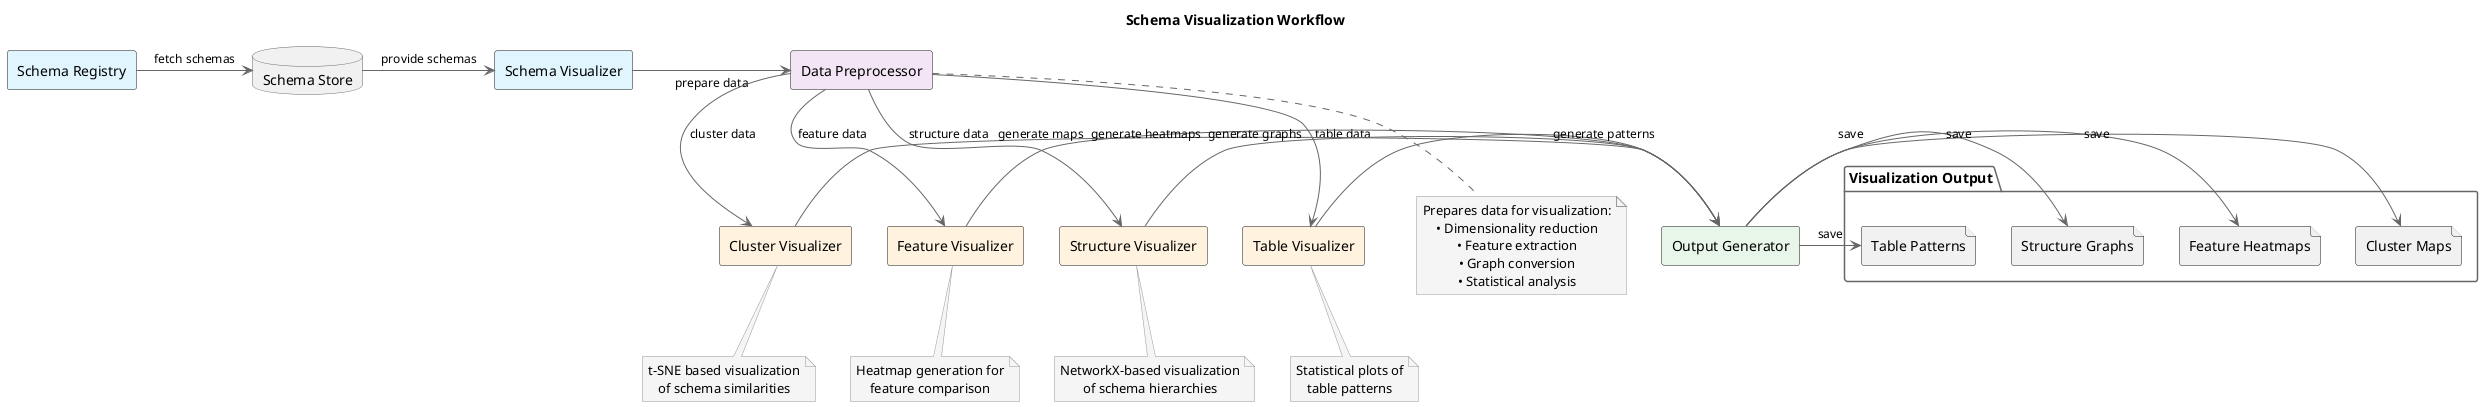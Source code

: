 @startuml SchemaVisualizer_Flow

!include <archimate/Archimate>

' Title
title Schema Visualization Workflow

skinparam {
    ComponentStyle uml2
    ArrowColor #666666
    ComponentBorderColor #666666
    DatabaseBorderColor #666666
    FolderBorderColor #666666
    NoteBackgroundColor #f5f5f5
    NoteBorderColor #999999
}

' Layout hints
together {
    ' Input components
    rectangle "Schema Registry" as Registry #e1f5fe
    database "Schema Store" as Store
    rectangle "Schema Visualizer" as Visualizer #e1f5fe
}

together {
    ' Processing components
    rectangle "Data Preprocessor" as Preprocessor #f3e5f5
    
    together {
        rectangle "Cluster Visualizer" as ClusterViz #fff3e0
        rectangle "Feature Visualizer" as FeatureViz #fff3e0
        rectangle "Structure Visualizer" as StructureViz #fff3e0
        rectangle "Table Visualizer" as TableViz #fff3e0
    }
}

together {
    ' Output components
    rectangle "Output Generator" as Output #e8f5e9
    folder "Visualization Output" as VisOutput {
        file "Cluster Maps" as Maps
        file "Feature Heatmaps" as Heatmaps
        file "Structure Graphs" as Graphs
        file "Table Patterns" as Patterns
    }
}

' Flow
Registry -right-> Store : fetch schemas
Store -right-> Visualizer : provide schemas
Visualizer -right-> Preprocessor : prepare data

Preprocessor -down-> ClusterViz : cluster data
Preprocessor -down-> FeatureViz : feature data
Preprocessor -down-> StructureViz : structure data
Preprocessor -down-> TableViz : table data

ClusterViz -right-> Output : generate maps
FeatureViz -right-> Output : generate heatmaps
StructureViz -right-> Output : generate graphs
TableViz -right-> Output : generate patterns

Output -right-> Maps : save
Output -right-> Heatmaps : save
Output -right-> Graphs : save
Output -right-> Patterns : save

' Notes
note bottom of Preprocessor
  Prepares data for visualization:
  • Dimensionality reduction
  • Feature extraction
  • Graph conversion
  • Statistical analysis
end note

note bottom of ClusterViz
  t-SNE based visualization
  of schema similarities
end note

note bottom of FeatureViz
  Heatmap generation for
  feature comparison
end note

note bottom of StructureViz
  NetworkX-based visualization
  of schema hierarchies
end note

note bottom of TableViz
  Statistical plots of
  table patterns
end note

@enduml
